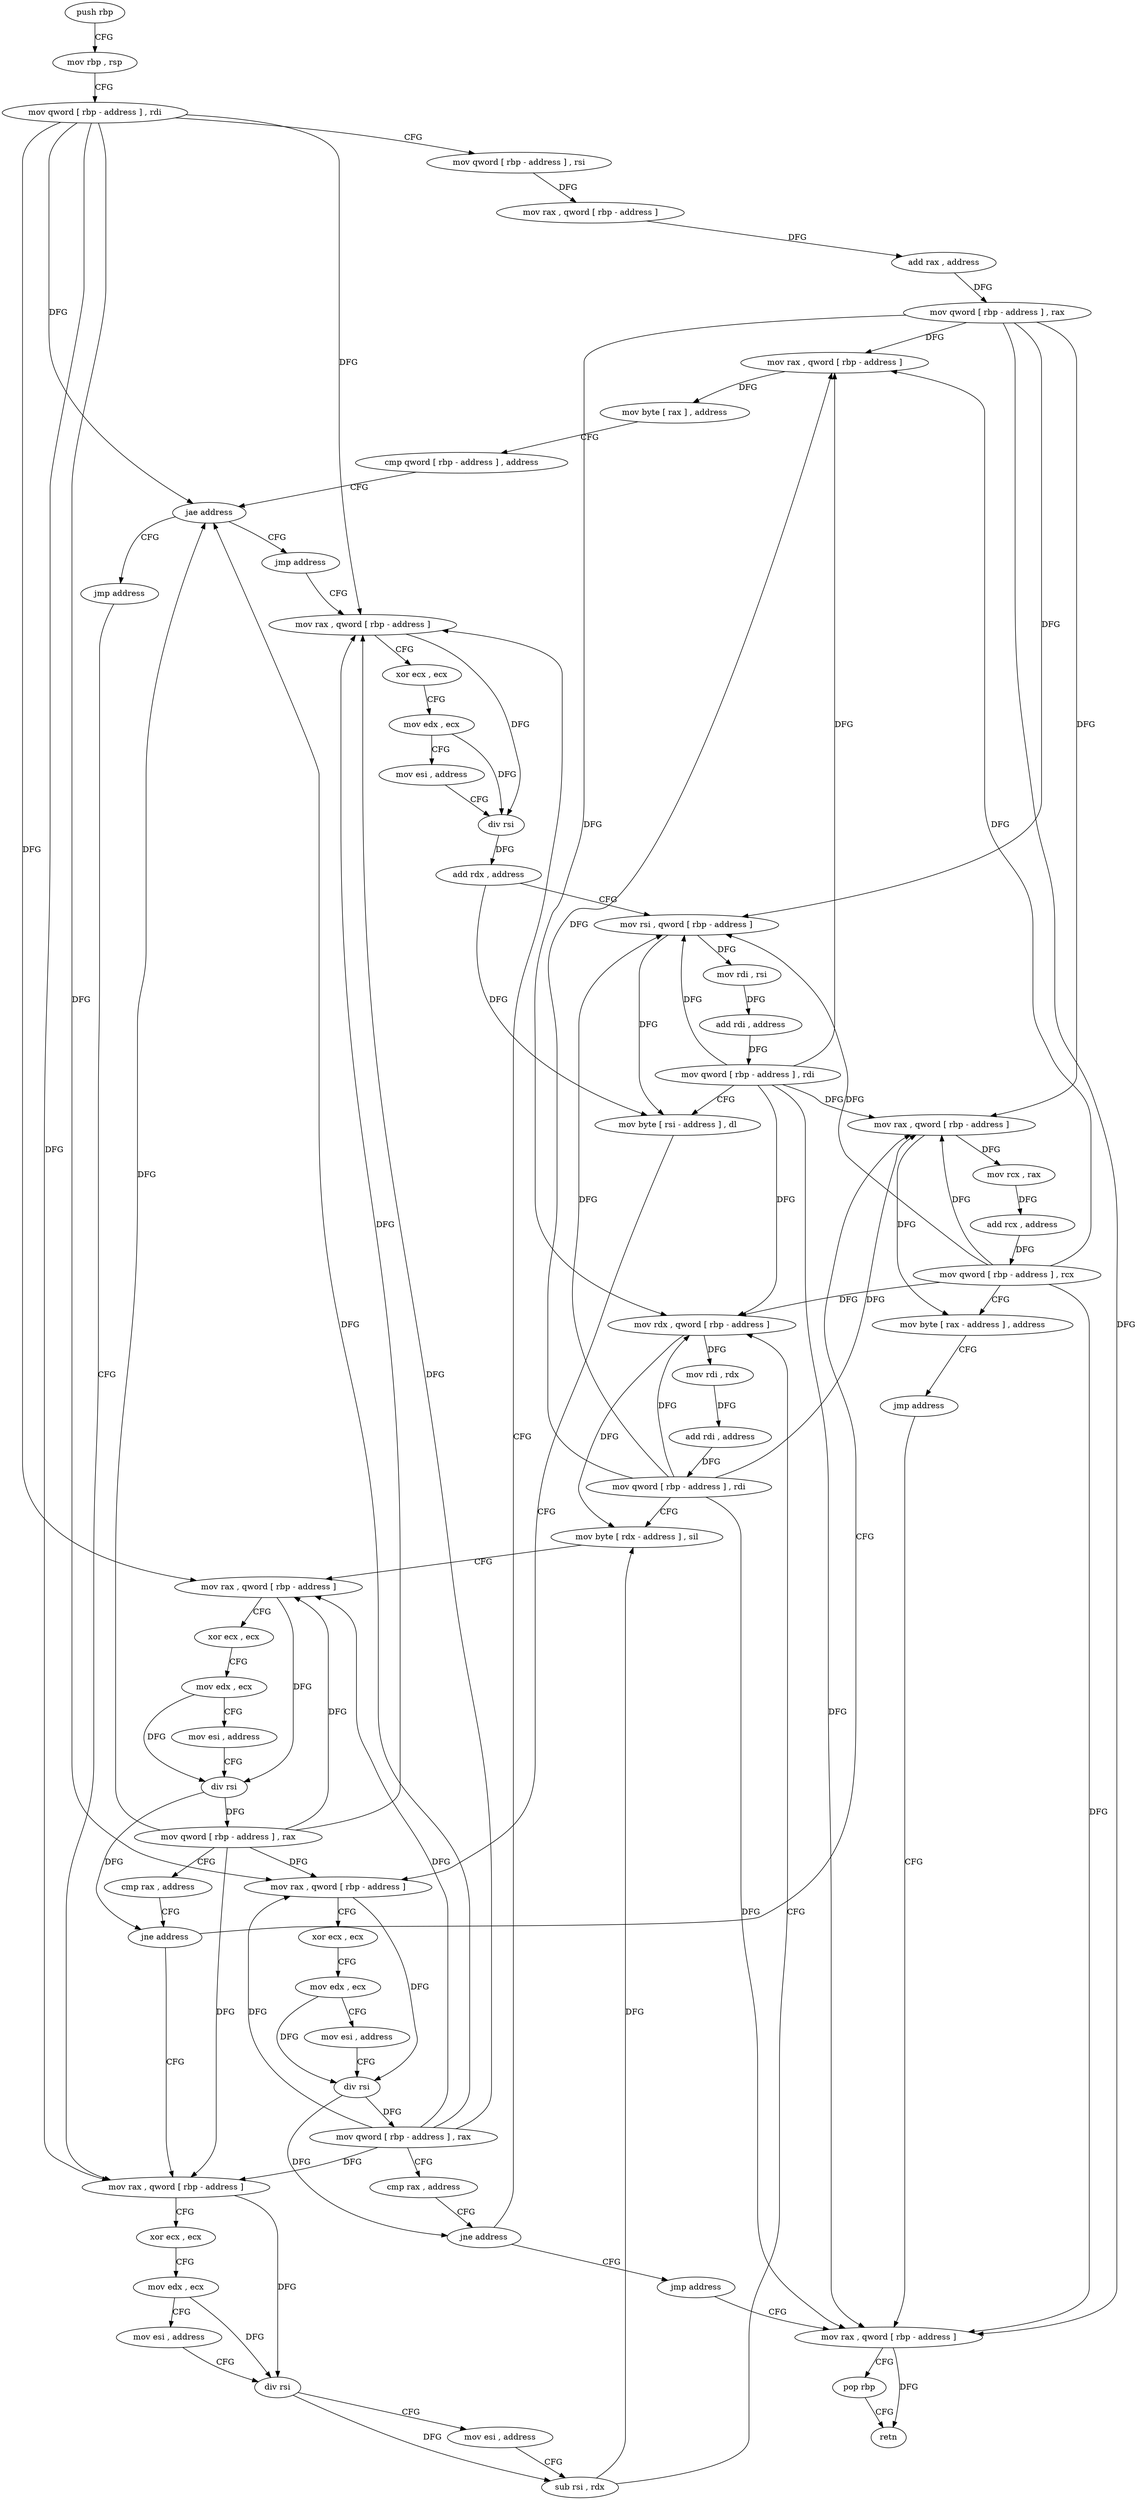 digraph "func" {
"4210496" [label = "push rbp" ]
"4210497" [label = "mov rbp , rsp" ]
"4210500" [label = "mov qword [ rbp - address ] , rdi" ]
"4210504" [label = "mov qword [ rbp - address ] , rsi" ]
"4210508" [label = "mov rax , qword [ rbp - address ]" ]
"4210512" [label = "add rax , address" ]
"4210518" [label = "mov qword [ rbp - address ] , rax" ]
"4210522" [label = "mov rax , qword [ rbp - address ]" ]
"4210526" [label = "mov byte [ rax ] , address" ]
"4210529" [label = "cmp qword [ rbp - address ] , address" ]
"4210534" [label = "jae address" ]
"4210648" [label = "jmp address" ]
"4210540" [label = "jmp address" ]
"4210653" [label = "mov rax , qword [ rbp - address ]" ]
"4210545" [label = "mov rax , qword [ rbp - address ]" ]
"4210657" [label = "xor ecx , ecx" ]
"4210659" [label = "mov edx , ecx" ]
"4210661" [label = "mov esi , address" ]
"4210666" [label = "div rsi" ]
"4210669" [label = "add rdx , address" ]
"4210676" [label = "mov rsi , qword [ rbp - address ]" ]
"4210680" [label = "mov rdi , rsi" ]
"4210683" [label = "add rdi , address" ]
"4210690" [label = "mov qword [ rbp - address ] , rdi" ]
"4210694" [label = "mov byte [ rsi - address ] , dl" ]
"4210697" [label = "mov rax , qword [ rbp - address ]" ]
"4210701" [label = "xor ecx , ecx" ]
"4210703" [label = "mov edx , ecx" ]
"4210705" [label = "mov esi , address" ]
"4210710" [label = "div rsi" ]
"4210713" [label = "mov qword [ rbp - address ] , rax" ]
"4210717" [label = "cmp rax , address" ]
"4210721" [label = "jne address" ]
"4210727" [label = "jmp address" ]
"4210549" [label = "xor ecx , ecx" ]
"4210551" [label = "mov edx , ecx" ]
"4210553" [label = "mov esi , address" ]
"4210558" [label = "div rsi" ]
"4210561" [label = "mov esi , address" ]
"4210566" [label = "sub rsi , rdx" ]
"4210569" [label = "mov rdx , qword [ rbp - address ]" ]
"4210573" [label = "mov rdi , rdx" ]
"4210576" [label = "add rdi , address" ]
"4210583" [label = "mov qword [ rbp - address ] , rdi" ]
"4210587" [label = "mov byte [ rdx - address ] , sil" ]
"4210591" [label = "mov rax , qword [ rbp - address ]" ]
"4210595" [label = "xor ecx , ecx" ]
"4210597" [label = "mov edx , ecx" ]
"4210599" [label = "mov esi , address" ]
"4210604" [label = "div rsi" ]
"4210607" [label = "mov qword [ rbp - address ] , rax" ]
"4210611" [label = "cmp rax , address" ]
"4210615" [label = "jne address" ]
"4210621" [label = "mov rax , qword [ rbp - address ]" ]
"4210732" [label = "mov rax , qword [ rbp - address ]" ]
"4210625" [label = "mov rcx , rax" ]
"4210628" [label = "add rcx , address" ]
"4210635" [label = "mov qword [ rbp - address ] , rcx" ]
"4210639" [label = "mov byte [ rax - address ] , address" ]
"4210643" [label = "jmp address" ]
"4210736" [label = "pop rbp" ]
"4210737" [label = "retn" ]
"4210496" -> "4210497" [ label = "CFG" ]
"4210497" -> "4210500" [ label = "CFG" ]
"4210500" -> "4210504" [ label = "CFG" ]
"4210500" -> "4210534" [ label = "DFG" ]
"4210500" -> "4210653" [ label = "DFG" ]
"4210500" -> "4210697" [ label = "DFG" ]
"4210500" -> "4210545" [ label = "DFG" ]
"4210500" -> "4210591" [ label = "DFG" ]
"4210504" -> "4210508" [ label = "DFG" ]
"4210508" -> "4210512" [ label = "DFG" ]
"4210512" -> "4210518" [ label = "DFG" ]
"4210518" -> "4210522" [ label = "DFG" ]
"4210518" -> "4210676" [ label = "DFG" ]
"4210518" -> "4210569" [ label = "DFG" ]
"4210518" -> "4210621" [ label = "DFG" ]
"4210518" -> "4210732" [ label = "DFG" ]
"4210522" -> "4210526" [ label = "DFG" ]
"4210526" -> "4210529" [ label = "CFG" ]
"4210529" -> "4210534" [ label = "CFG" ]
"4210534" -> "4210648" [ label = "CFG" ]
"4210534" -> "4210540" [ label = "CFG" ]
"4210648" -> "4210653" [ label = "CFG" ]
"4210540" -> "4210545" [ label = "CFG" ]
"4210653" -> "4210657" [ label = "CFG" ]
"4210653" -> "4210666" [ label = "DFG" ]
"4210545" -> "4210549" [ label = "CFG" ]
"4210545" -> "4210558" [ label = "DFG" ]
"4210657" -> "4210659" [ label = "CFG" ]
"4210659" -> "4210661" [ label = "CFG" ]
"4210659" -> "4210666" [ label = "DFG" ]
"4210661" -> "4210666" [ label = "CFG" ]
"4210666" -> "4210669" [ label = "DFG" ]
"4210669" -> "4210676" [ label = "CFG" ]
"4210669" -> "4210694" [ label = "DFG" ]
"4210676" -> "4210680" [ label = "DFG" ]
"4210676" -> "4210694" [ label = "DFG" ]
"4210680" -> "4210683" [ label = "DFG" ]
"4210683" -> "4210690" [ label = "DFG" ]
"4210690" -> "4210694" [ label = "CFG" ]
"4210690" -> "4210522" [ label = "DFG" ]
"4210690" -> "4210676" [ label = "DFG" ]
"4210690" -> "4210569" [ label = "DFG" ]
"4210690" -> "4210621" [ label = "DFG" ]
"4210690" -> "4210732" [ label = "DFG" ]
"4210694" -> "4210697" [ label = "CFG" ]
"4210697" -> "4210701" [ label = "CFG" ]
"4210697" -> "4210710" [ label = "DFG" ]
"4210701" -> "4210703" [ label = "CFG" ]
"4210703" -> "4210705" [ label = "CFG" ]
"4210703" -> "4210710" [ label = "DFG" ]
"4210705" -> "4210710" [ label = "CFG" ]
"4210710" -> "4210713" [ label = "DFG" ]
"4210710" -> "4210721" [ label = "DFG" ]
"4210713" -> "4210717" [ label = "CFG" ]
"4210713" -> "4210534" [ label = "DFG" ]
"4210713" -> "4210653" [ label = "DFG" ]
"4210713" -> "4210697" [ label = "DFG" ]
"4210713" -> "4210545" [ label = "DFG" ]
"4210713" -> "4210591" [ label = "DFG" ]
"4210717" -> "4210721" [ label = "CFG" ]
"4210721" -> "4210653" [ label = "CFG" ]
"4210721" -> "4210727" [ label = "CFG" ]
"4210727" -> "4210732" [ label = "CFG" ]
"4210549" -> "4210551" [ label = "CFG" ]
"4210551" -> "4210553" [ label = "CFG" ]
"4210551" -> "4210558" [ label = "DFG" ]
"4210553" -> "4210558" [ label = "CFG" ]
"4210558" -> "4210561" [ label = "CFG" ]
"4210558" -> "4210566" [ label = "DFG" ]
"4210561" -> "4210566" [ label = "CFG" ]
"4210566" -> "4210569" [ label = "CFG" ]
"4210566" -> "4210587" [ label = "DFG" ]
"4210569" -> "4210573" [ label = "DFG" ]
"4210569" -> "4210587" [ label = "DFG" ]
"4210573" -> "4210576" [ label = "DFG" ]
"4210576" -> "4210583" [ label = "DFG" ]
"4210583" -> "4210587" [ label = "CFG" ]
"4210583" -> "4210522" [ label = "DFG" ]
"4210583" -> "4210676" [ label = "DFG" ]
"4210583" -> "4210569" [ label = "DFG" ]
"4210583" -> "4210621" [ label = "DFG" ]
"4210583" -> "4210732" [ label = "DFG" ]
"4210587" -> "4210591" [ label = "CFG" ]
"4210591" -> "4210595" [ label = "CFG" ]
"4210591" -> "4210604" [ label = "DFG" ]
"4210595" -> "4210597" [ label = "CFG" ]
"4210597" -> "4210599" [ label = "CFG" ]
"4210597" -> "4210604" [ label = "DFG" ]
"4210599" -> "4210604" [ label = "CFG" ]
"4210604" -> "4210607" [ label = "DFG" ]
"4210604" -> "4210615" [ label = "DFG" ]
"4210607" -> "4210611" [ label = "CFG" ]
"4210607" -> "4210534" [ label = "DFG" ]
"4210607" -> "4210653" [ label = "DFG" ]
"4210607" -> "4210697" [ label = "DFG" ]
"4210607" -> "4210545" [ label = "DFG" ]
"4210607" -> "4210591" [ label = "DFG" ]
"4210611" -> "4210615" [ label = "CFG" ]
"4210615" -> "4210545" [ label = "CFG" ]
"4210615" -> "4210621" [ label = "CFG" ]
"4210621" -> "4210625" [ label = "DFG" ]
"4210621" -> "4210639" [ label = "DFG" ]
"4210732" -> "4210736" [ label = "CFG" ]
"4210732" -> "4210737" [ label = "DFG" ]
"4210625" -> "4210628" [ label = "DFG" ]
"4210628" -> "4210635" [ label = "DFG" ]
"4210635" -> "4210639" [ label = "CFG" ]
"4210635" -> "4210522" [ label = "DFG" ]
"4210635" -> "4210676" [ label = "DFG" ]
"4210635" -> "4210569" [ label = "DFG" ]
"4210635" -> "4210621" [ label = "DFG" ]
"4210635" -> "4210732" [ label = "DFG" ]
"4210639" -> "4210643" [ label = "CFG" ]
"4210643" -> "4210732" [ label = "CFG" ]
"4210736" -> "4210737" [ label = "CFG" ]
}
